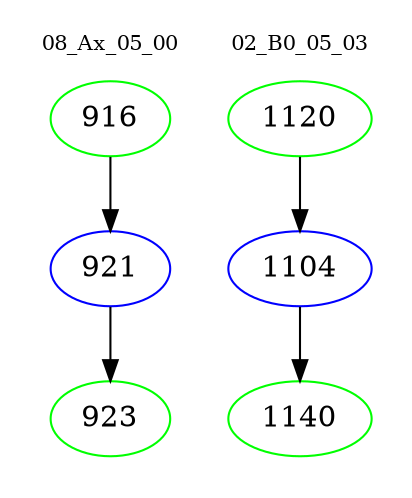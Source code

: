 digraph{
subgraph cluster_0 {
color = white
label = "08_Ax_05_00";
fontsize=10;
T0_916 [label="916", color="green"]
T0_916 -> T0_921 [color="black"]
T0_921 [label="921", color="blue"]
T0_921 -> T0_923 [color="black"]
T0_923 [label="923", color="green"]
}
subgraph cluster_1 {
color = white
label = "02_B0_05_03";
fontsize=10;
T1_1120 [label="1120", color="green"]
T1_1120 -> T1_1104 [color="black"]
T1_1104 [label="1104", color="blue"]
T1_1104 -> T1_1140 [color="black"]
T1_1140 [label="1140", color="green"]
}
}
